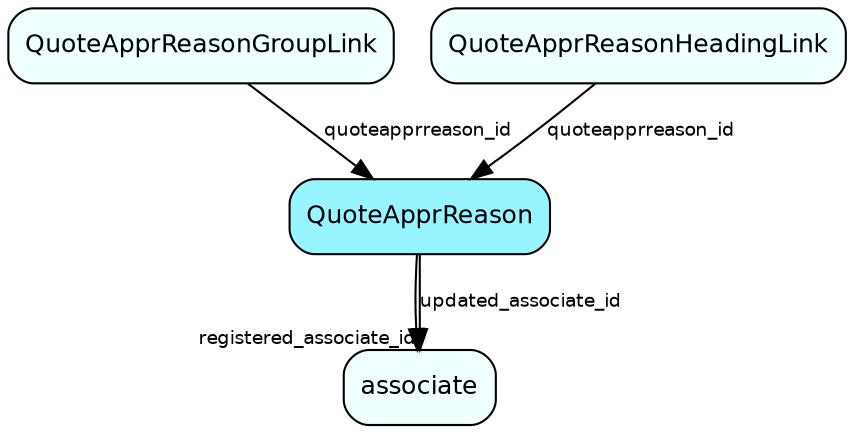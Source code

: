 digraph QuoteApprReason  {
node [shape = box style="rounded, filled" fontname = "Helvetica" fontsize = "12" ]
edge [fontname = "Helvetica" fontsize = "9"]

QuoteApprReason[fillcolor = "cadetblue1"]
associate[fillcolor = "azure1"]
QuoteApprReasonGroupLink[fillcolor = "azure1"]
QuoteApprReasonHeadingLink[fillcolor = "azure1"]
QuoteApprReason -> associate [headlabel = "registered_associate_id"]
QuoteApprReason -> associate [label = "updated_associate_id"]
QuoteApprReasonGroupLink -> QuoteApprReason [label = "quoteapprreason_id"]
QuoteApprReasonHeadingLink -> QuoteApprReason [label = "quoteapprreason_id"]
}
